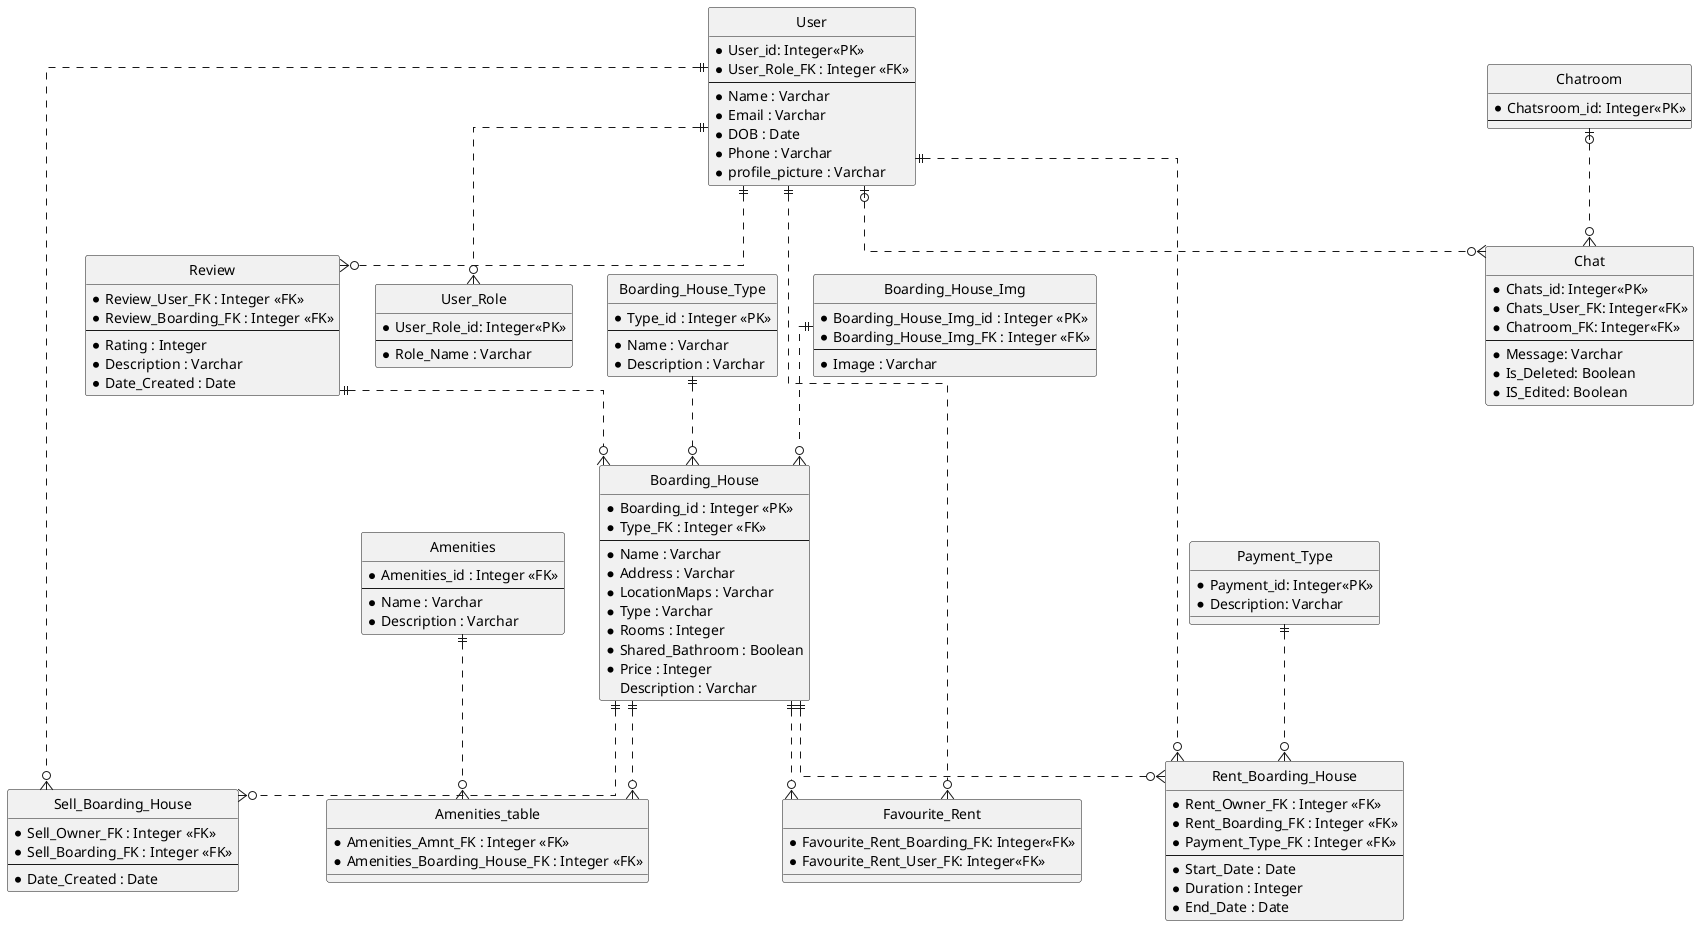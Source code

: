 @startuml
' hide the spot
hide circle

' avoid problems with angled crows feet
skinparam linetype ortho

entity "User" as us {
  *User_id: Integer<<PK>>
  *User_Role_FK : Integer <<FK>>
  --
  *Name : Varchar
  *Email : Varchar
  *DOB : Date
  *Phone : Varchar
  *profile_picture : Varchar
}

entity "User_Role" as usrl {
  *User_Role_id: Integer<<PK>>
  --
  *Role_Name : Varchar
}

us ||..o{ usrl

entity "Boarding_House_Type" as bht {
  *Type_id : Integer <<PK>>
  --
  *Name : Varchar
  *Description : Varchar
}



entity "Boarding_House" as bh {
  *Boarding_id : Integer <<PK>>
  *Type_FK : Integer <<FK>>
  --
  *Name : Varchar
  *Address : Varchar
  *LocationMaps : Varchar
  *Type : Varchar
  *Rooms : Integer
  *Shared_Bathroom : Boolean
  *Price : Integer
  Description : Varchar
}

entity "Amenities" as amnt {
  *Amenities_id : Integer <<FK>>
  --
  *Name : Varchar
  *Description : Varchar
}

entity "Amenities_table" as amntbl {
  *Amenities_Amnt_FK : Integer <<FK>>
  *Amenities_Boarding_House_FK : Integer <<FK>>
}

bh ||..o{ amntbl
amnt ||..o{ amntbl

entity "Boarding_House_Img" as bhi {
  *Boarding_House_Img_id : Integer <<PK>>
  *Boarding_House_Img_FK : Integer <<FK>>
  --
  *Image : Varchar
}

bhi ||..o{ bh

entity "Rent_Boarding_House" as rbh {
  *Rent_Owner_FK : Integer <<FK>>
  *Rent_Boarding_FK : Integer <<FK>>
  *Payment_Type_FK : Integer <<FK>>
  --
  *Start_Date : Date
  *Duration : Integer
  *End_Date : Date
}

us ||..o{ rbh
bh ||..o{ rbh


entity "Sell_Boarding_House" as sbh {
  *Sell_Owner_FK : Integer <<FK>>
  *Sell_Boarding_FK : Integer <<FK>>
  --
  *Date_Created : Date
}

us ||..o{ sbh
bh ||..o{ sbh

entity "Review" as rvw {
  *Review_User_FK : Integer <<FK>>
  *Review_Boarding_FK : Integer <<FK>>
  --
  *Rating : Integer
  *Description : Varchar
  *Date_Created : Date
}

us ||..o{ rvw
rvw ||..o{ bh

bht ||..o{ bh

entity "Favourite_Rent" as fr {
  *Favourite_Rent_Boarding_FK: Integer<<FK>>
  *Favourite_Rent_User_FK: Integer<<FK>>
}

entity "Payment_Type" as pymnt {
  *Payment_id: Integer<<PK>>
  *Description: Varchar
}
pymnt ||..o{ rbh

us ||..o{ fr
bh ||..o{ fr

entity "Chat" as cht {
  *Chats_id: Integer<<PK>>
  *Chats_User_FK: Integer<<FK>>
  *Chatroom_FK: Integer<<FK>>
  --
  *Message: Varchar
  *Is_Deleted: Boolean
  *IS_Edited: Boolean
}

entity "Chatroom" as chtrm {
  *Chatsroom_id: Integer<<PK>>
  --
}

us |o..o{ cht
chtrm |o..o{ cht

@enduml


' https://plantuml.com/ie-diagram
' * Meaning
' optional attribute
'   **optional bold attribute
'   * mandatory bold attribute